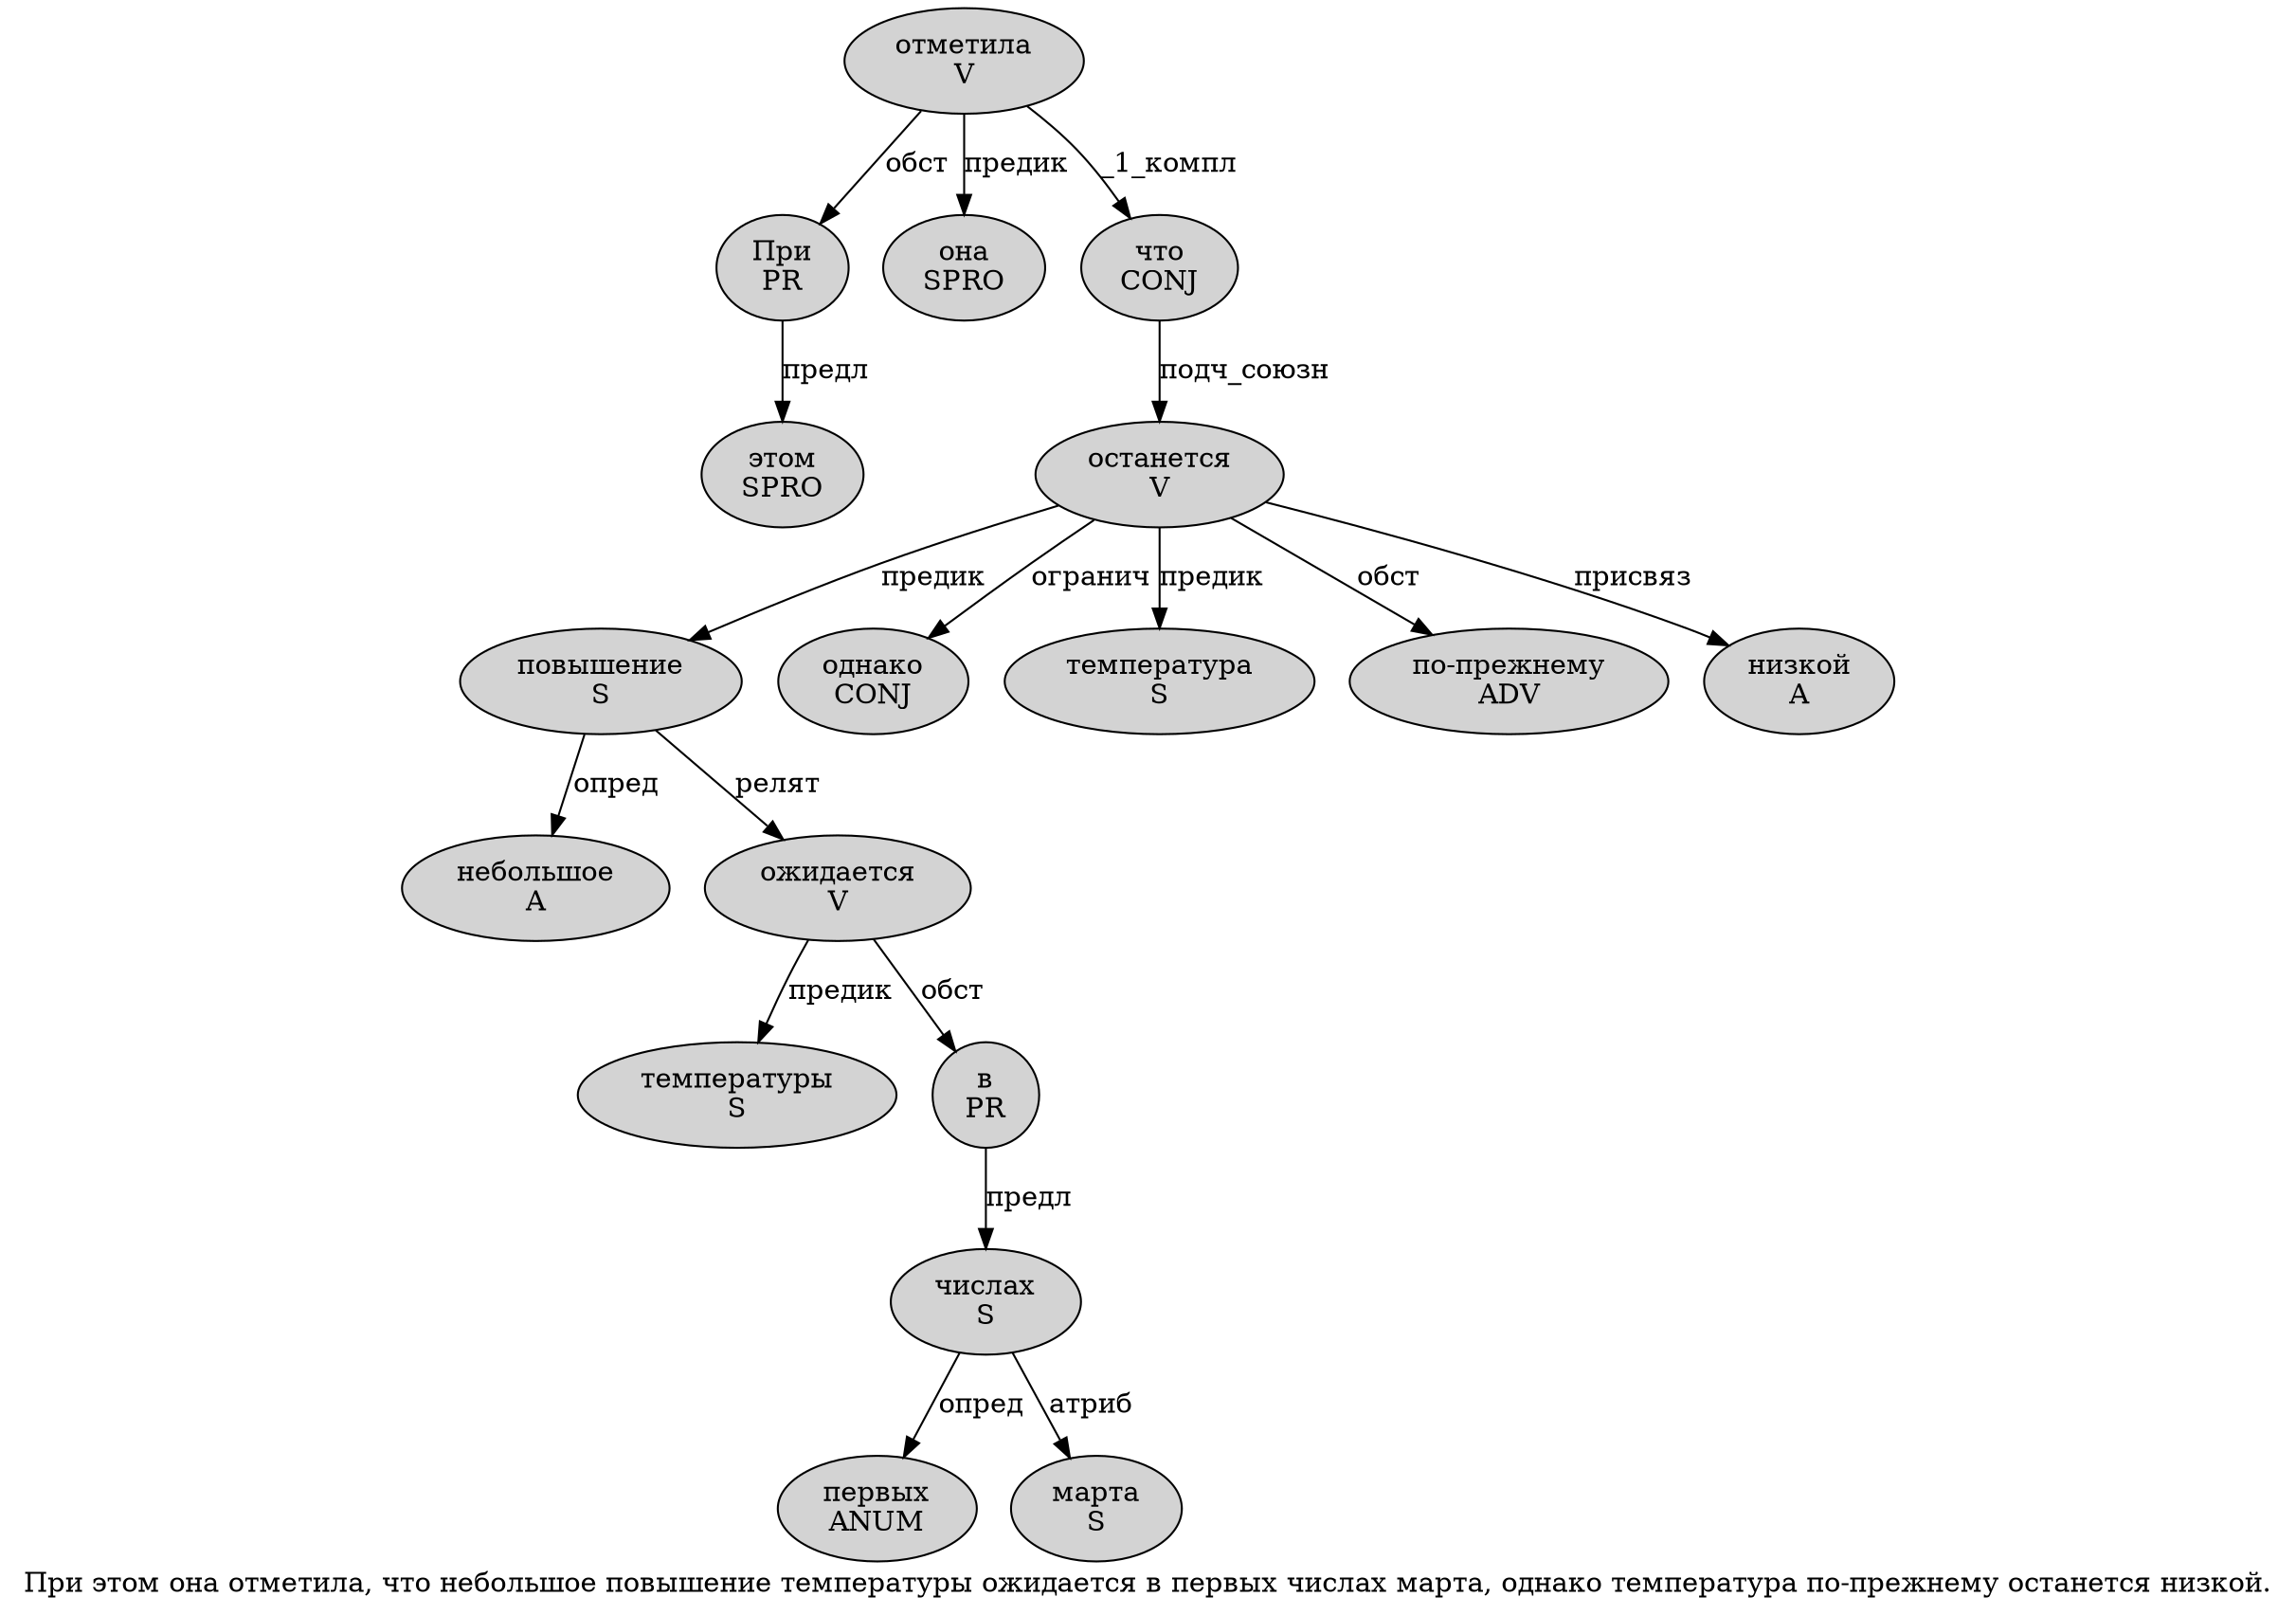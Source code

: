 digraph SENTENCE_679 {
	graph [label="При этом она отметила, что небольшое повышение температуры ожидается в первых числах марта, однако температура по-прежнему останется низкой."]
	node [style=filled]
		0 [label="При
PR" color="" fillcolor=lightgray penwidth=1 shape=ellipse]
		1 [label="этом
SPRO" color="" fillcolor=lightgray penwidth=1 shape=ellipse]
		2 [label="она
SPRO" color="" fillcolor=lightgray penwidth=1 shape=ellipse]
		3 [label="отметила
V" color="" fillcolor=lightgray penwidth=1 shape=ellipse]
		5 [label="что
CONJ" color="" fillcolor=lightgray penwidth=1 shape=ellipse]
		6 [label="небольшое
A" color="" fillcolor=lightgray penwidth=1 shape=ellipse]
		7 [label="повышение
S" color="" fillcolor=lightgray penwidth=1 shape=ellipse]
		8 [label="температуры
S" color="" fillcolor=lightgray penwidth=1 shape=ellipse]
		9 [label="ожидается
V" color="" fillcolor=lightgray penwidth=1 shape=ellipse]
		10 [label="в
PR" color="" fillcolor=lightgray penwidth=1 shape=ellipse]
		11 [label="первых
ANUM" color="" fillcolor=lightgray penwidth=1 shape=ellipse]
		12 [label="числах
S" color="" fillcolor=lightgray penwidth=1 shape=ellipse]
		13 [label="марта
S" color="" fillcolor=lightgray penwidth=1 shape=ellipse]
		15 [label="однако
CONJ" color="" fillcolor=lightgray penwidth=1 shape=ellipse]
		16 [label="температура
S" color="" fillcolor=lightgray penwidth=1 shape=ellipse]
		17 [label="по-прежнему
ADV" color="" fillcolor=lightgray penwidth=1 shape=ellipse]
		18 [label="останется
V" color="" fillcolor=lightgray penwidth=1 shape=ellipse]
		19 [label="низкой
A" color="" fillcolor=lightgray penwidth=1 shape=ellipse]
			0 -> 1 [label="предл"]
			12 -> 11 [label="опред"]
			12 -> 13 [label="атриб"]
			18 -> 7 [label="предик"]
			18 -> 15 [label="огранич"]
			18 -> 16 [label="предик"]
			18 -> 17 [label="обст"]
			18 -> 19 [label="присвяз"]
			3 -> 0 [label="обст"]
			3 -> 2 [label="предик"]
			3 -> 5 [label="_1_компл"]
			5 -> 18 [label="подч_союзн"]
			7 -> 6 [label="опред"]
			7 -> 9 [label="релят"]
			10 -> 12 [label="предл"]
			9 -> 8 [label="предик"]
			9 -> 10 [label="обст"]
}